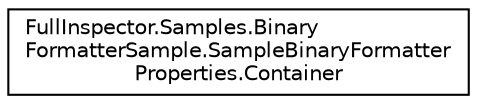 digraph "Graphical Class Hierarchy"
{
  edge [fontname="Helvetica",fontsize="10",labelfontname="Helvetica",labelfontsize="10"];
  node [fontname="Helvetica",fontsize="10",shape=record];
  rankdir="LR";
  Node1 [label="FullInspector.Samples.Binary\lFormatterSample.SampleBinaryFormatter\lProperties.Container",height=0.2,width=0.4,color="black", fillcolor="white", style="filled",URL="$struct_full_inspector_1_1_samples_1_1_binary_formatter_sample_1_1_sample_binary_formatter_properties_1_1_container.html"];
}
